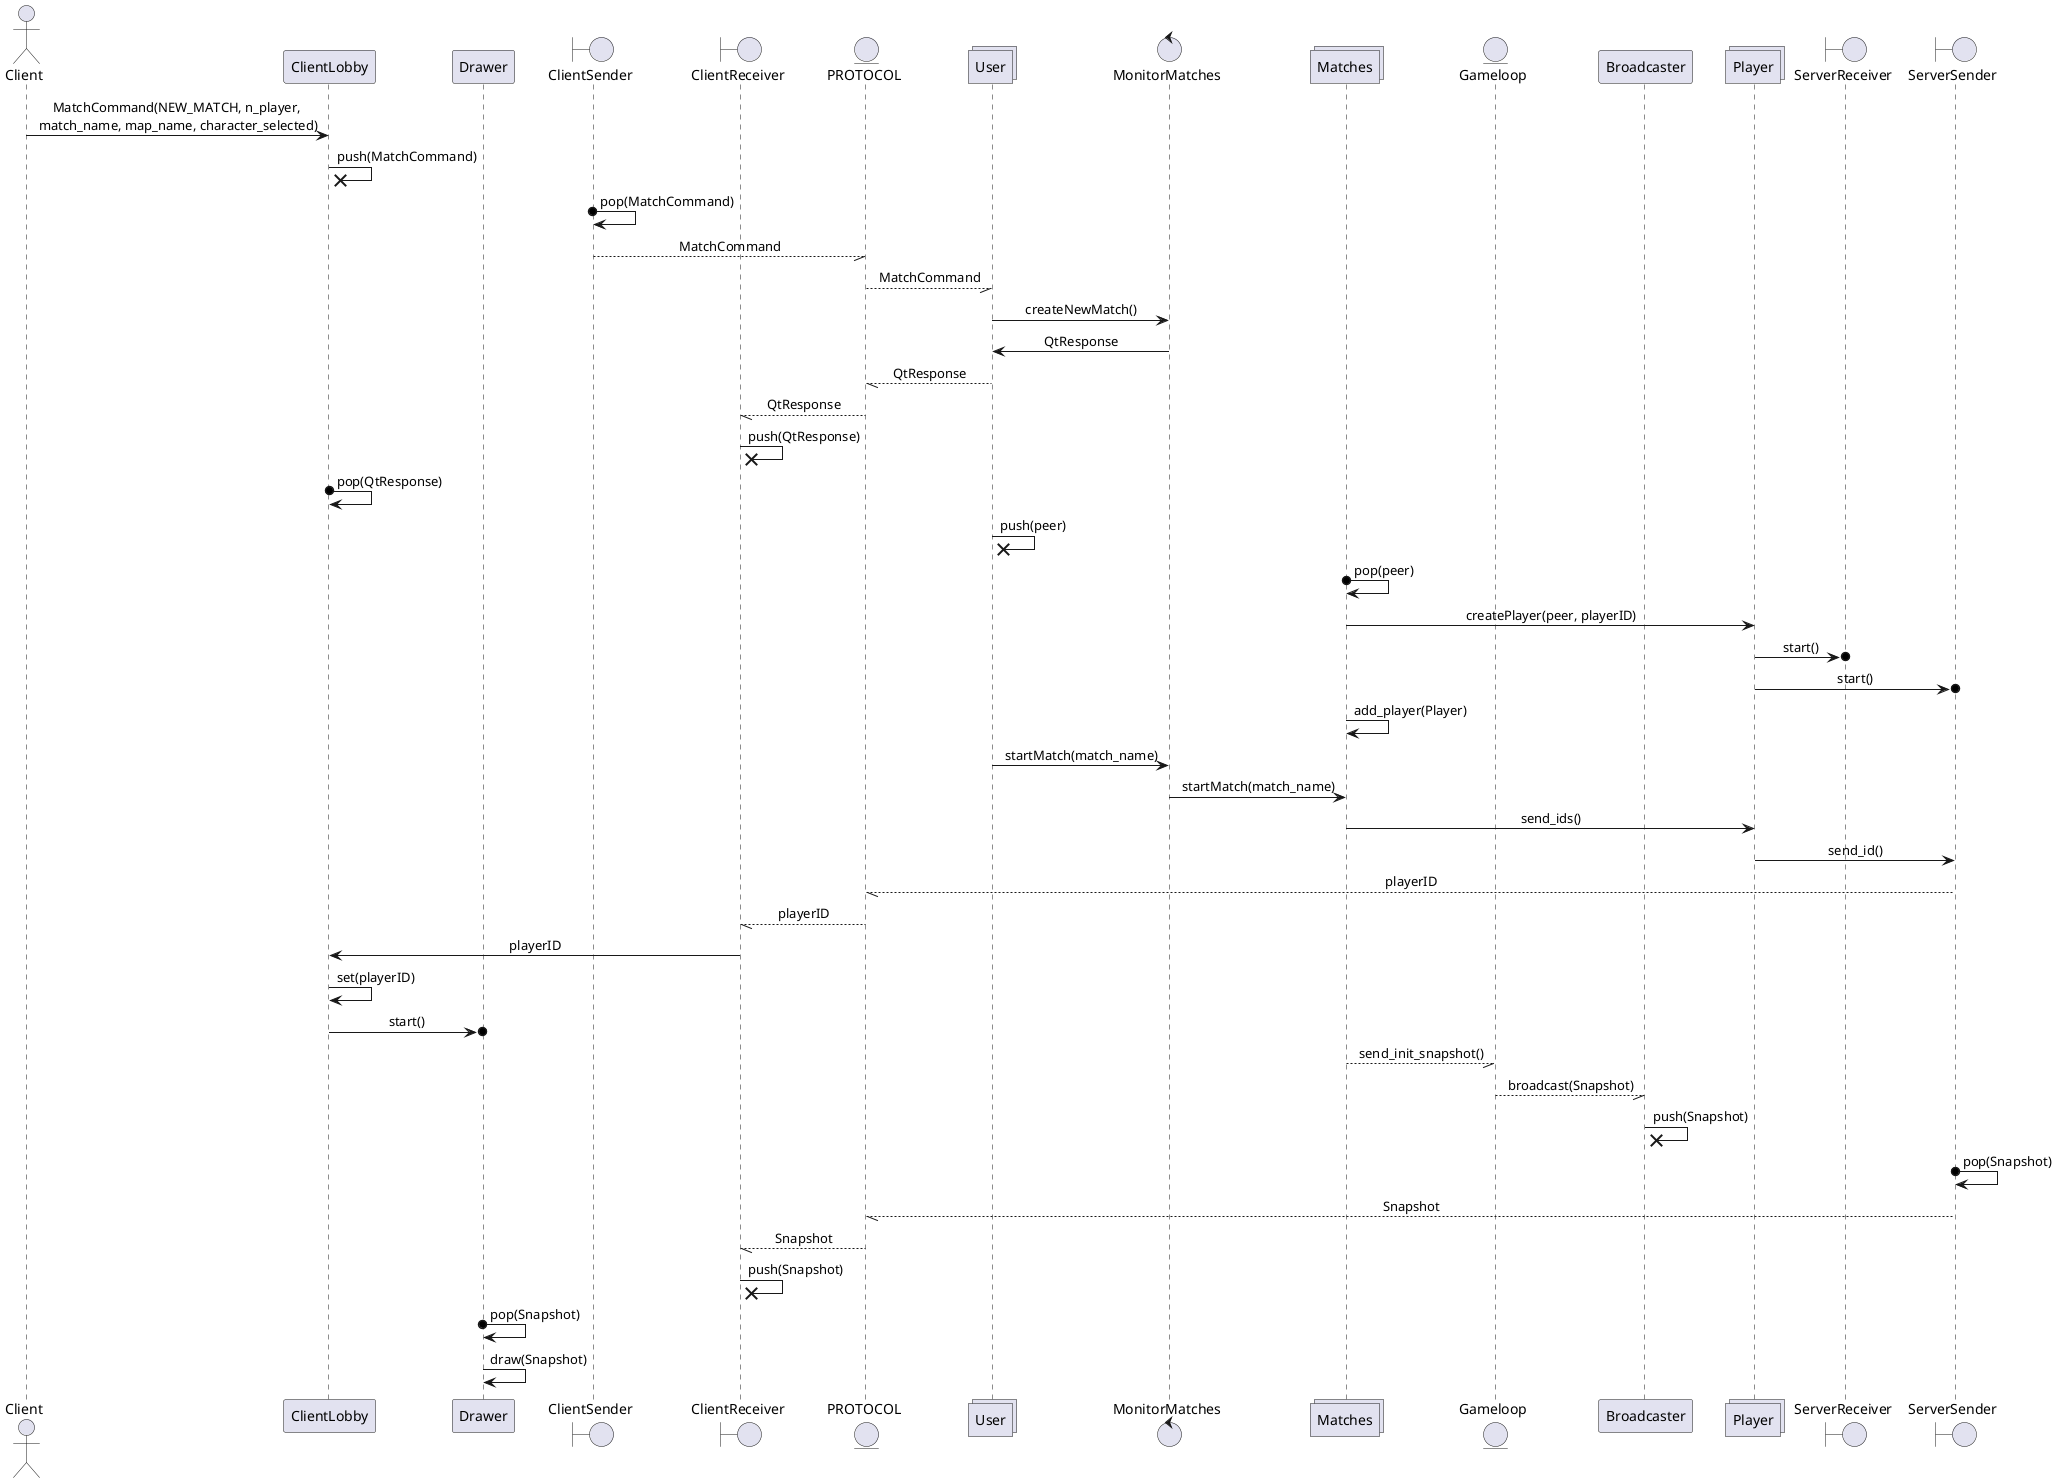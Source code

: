 @startuml
skinparam sequenceMessageAlign center
actor Client

Client -> ClientLobby : MatchCommand(NEW_MATCH, n_player, \nmatch_name, map_name, character_selected)

ClientLobby ->x ClientLobby : push(MatchCommand)

participant Drawer

boundary ClientSender

boundary ClientReceiver

ClientSender o-> ClientSender : pop(MatchCommand)

entity PROTOCOL

ClientSender --// PROTOCOL : MatchCommand

collections User

PROTOCOL --// User : MatchCommand

control MonitorMatches

User -> MonitorMatches : createNewMatch()

MonitorMatches -> User: QtResponse

User --// PROTOCOL : QtResponse

PROTOCOL --// ClientReceiver : QtResponse

ClientReceiver ->x ClientReceiver : push(QtResponse)

ClientLobby o-> ClientLobby : pop(QtResponse)

User ->x User : push(peer)

collections Matches

entity Gameloop

participant Broadcaster

collections Player

Matches o-> Matches : pop(peer)

Matches -> Player : createPlayer(peer, playerID)

boundary ServerReceiver

boundary ServerSender

Player ->o ServerReceiver: start()

Player ->o ServerSender : start()

Matches -> Matches : add_player(Player)

User -> MonitorMatches : startMatch(match_name)

MonitorMatches -> Matches : startMatch(match_name)

Matches -> Player : send_ids()

Player -> ServerSender : send_id()

ServerSender --// PROTOCOL : playerID

PROTOCOL --// ClientReceiver: playerID

ClientReceiver -> ClientLobby : playerID

ClientLobby -> ClientLobby : set(playerID)

ClientLobby ->o Drawer : start()

Matches --// Gameloop : send_init_snapshot()

Gameloop --// Broadcaster : broadcast(Snapshot)

Broadcaster ->x Broadcaster : push(Snapshot)

ServerSender o-> ServerSender : pop(Snapshot)

ServerSender --// PROTOCOL : Snapshot

PROTOCOL --// ClientReceiver : Snapshot

ClientReceiver ->x ClientReceiver : push(Snapshot)

Drawer o-> Drawer : pop(Snapshot)

Drawer -> Drawer : draw(Snapshot)
@enduml